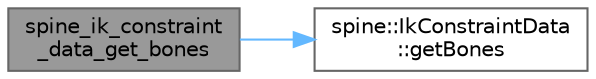 digraph "spine_ik_constraint_data_get_bones"
{
 // LATEX_PDF_SIZE
  bgcolor="transparent";
  edge [fontname=Helvetica,fontsize=10,labelfontname=Helvetica,labelfontsize=10];
  node [fontname=Helvetica,fontsize=10,shape=box,height=0.2,width=0.4];
  rankdir="LR";
  Node1 [id="Node000001",label="spine_ik_constraint\l_data_get_bones",height=0.2,width=0.4,color="gray40", fillcolor="grey60", style="filled", fontcolor="black",tooltip=" "];
  Node1 -> Node2 [id="edge2_Node000001_Node000002",color="steelblue1",style="solid",tooltip=" "];
  Node2 [id="Node000002",label="spine::IkConstraintData\l::getBones",height=0.2,width=0.4,color="grey40", fillcolor="white", style="filled",URL="$classspine_1_1_ik_constraint_data.html#a015284c913ee7259b7a63e141ab15935",tooltip="The bones that are constrained by this IK Constraint."];
}
